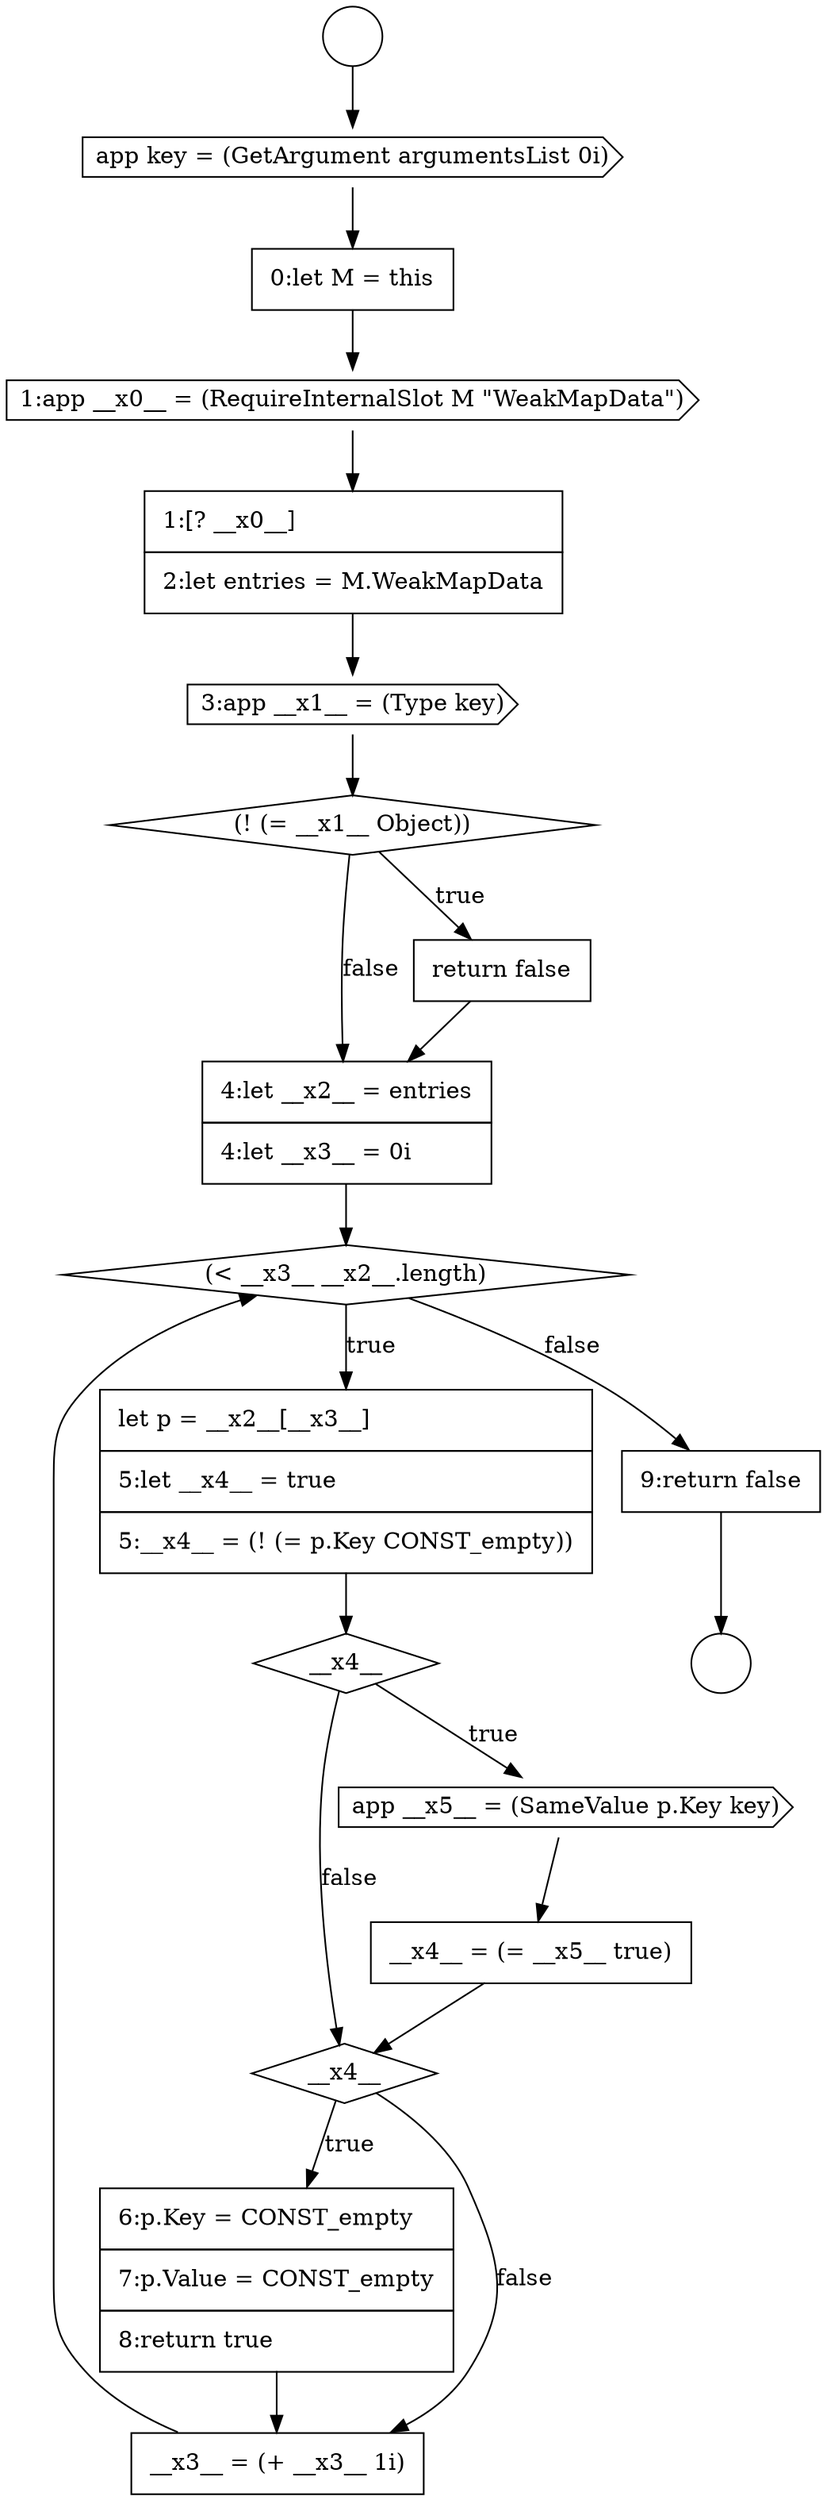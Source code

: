 digraph {
  node17226 [shape=none, margin=0, label=<<font color="black">
    <table border="0" cellborder="1" cellspacing="0" cellpadding="10">
      <tr><td align="left">0:let M = this</td></tr>
    </table>
  </font>> color="black" fillcolor="white" style=filled]
  node17234 [shape=none, margin=0, label=<<font color="black">
    <table border="0" cellborder="1" cellspacing="0" cellpadding="10">
      <tr><td align="left">let p = __x2__[__x3__]</td></tr>
      <tr><td align="left">5:let __x4__ = true</td></tr>
      <tr><td align="left">5:__x4__ = (! (= p.Key CONST_empty))</td></tr>
    </table>
  </font>> color="black" fillcolor="white" style=filled]
  node17238 [shape=diamond, label=<<font color="black">__x4__</font>> color="black" fillcolor="white" style=filled]
  node17239 [shape=none, margin=0, label=<<font color="black">
    <table border="0" cellborder="1" cellspacing="0" cellpadding="10">
      <tr><td align="left">6:p.Key = CONST_empty</td></tr>
      <tr><td align="left">7:p.Value = CONST_empty</td></tr>
      <tr><td align="left">8:return true</td></tr>
    </table>
  </font>> color="black" fillcolor="white" style=filled]
  node17235 [shape=diamond, label=<<font color="black">__x4__</font>> color="black" fillcolor="white" style=filled]
  node17236 [shape=cds, label=<<font color="black">app __x5__ = (SameValue p.Key key)</font>> color="black" fillcolor="white" style=filled]
  node17223 [shape=circle label=" " color="black" fillcolor="white" style=filled]
  node17240 [shape=none, margin=0, label=<<font color="black">
    <table border="0" cellborder="1" cellspacing="0" cellpadding="10">
      <tr><td align="left">__x3__ = (+ __x3__ 1i)</td></tr>
    </table>
  </font>> color="black" fillcolor="white" style=filled]
  node17237 [shape=none, margin=0, label=<<font color="black">
    <table border="0" cellborder="1" cellspacing="0" cellpadding="10">
      <tr><td align="left">__x4__ = (= __x5__ true)</td></tr>
    </table>
  </font>> color="black" fillcolor="white" style=filled]
  node17233 [shape=diamond, label=<<font color="black">(&lt; __x3__ __x2__.length)</font>> color="black" fillcolor="white" style=filled]
  node17224 [shape=circle label=" " color="black" fillcolor="white" style=filled]
  node17225 [shape=cds, label=<<font color="black">app key = (GetArgument argumentsList 0i)</font>> color="black" fillcolor="white" style=filled]
  node17232 [shape=none, margin=0, label=<<font color="black">
    <table border="0" cellborder="1" cellspacing="0" cellpadding="10">
      <tr><td align="left">4:let __x2__ = entries</td></tr>
      <tr><td align="left">4:let __x3__ = 0i</td></tr>
    </table>
  </font>> color="black" fillcolor="white" style=filled]
  node17229 [shape=cds, label=<<font color="black">3:app __x1__ = (Type key)</font>> color="black" fillcolor="white" style=filled]
  node17228 [shape=none, margin=0, label=<<font color="black">
    <table border="0" cellborder="1" cellspacing="0" cellpadding="10">
      <tr><td align="left">1:[? __x0__]</td></tr>
      <tr><td align="left">2:let entries = M.WeakMapData</td></tr>
    </table>
  </font>> color="black" fillcolor="white" style=filled]
  node17231 [shape=none, margin=0, label=<<font color="black">
    <table border="0" cellborder="1" cellspacing="0" cellpadding="10">
      <tr><td align="left">return false</td></tr>
    </table>
  </font>> color="black" fillcolor="white" style=filled]
  node17241 [shape=none, margin=0, label=<<font color="black">
    <table border="0" cellborder="1" cellspacing="0" cellpadding="10">
      <tr><td align="left">9:return false</td></tr>
    </table>
  </font>> color="black" fillcolor="white" style=filled]
  node17227 [shape=cds, label=<<font color="black">1:app __x0__ = (RequireInternalSlot M &quot;WeakMapData&quot;)</font>> color="black" fillcolor="white" style=filled]
  node17230 [shape=diamond, label=<<font color="black">(! (= __x1__ Object))</font>> color="black" fillcolor="white" style=filled]
  node17225 -> node17226 [ color="black"]
  node17236 -> node17237 [ color="black"]
  node17223 -> node17225 [ color="black"]
  node17227 -> node17228 [ color="black"]
  node17226 -> node17227 [ color="black"]
  node17235 -> node17236 [label=<<font color="black">true</font>> color="black"]
  node17235 -> node17238 [label=<<font color="black">false</font>> color="black"]
  node17231 -> node17232 [ color="black"]
  node17237 -> node17238 [ color="black"]
  node17228 -> node17229 [ color="black"]
  node17233 -> node17234 [label=<<font color="black">true</font>> color="black"]
  node17233 -> node17241 [label=<<font color="black">false</font>> color="black"]
  node17230 -> node17231 [label=<<font color="black">true</font>> color="black"]
  node17230 -> node17232 [label=<<font color="black">false</font>> color="black"]
  node17240 -> node17233 [ color="black"]
  node17229 -> node17230 [ color="black"]
  node17232 -> node17233 [ color="black"]
  node17238 -> node17239 [label=<<font color="black">true</font>> color="black"]
  node17238 -> node17240 [label=<<font color="black">false</font>> color="black"]
  node17234 -> node17235 [ color="black"]
  node17241 -> node17224 [ color="black"]
  node17239 -> node17240 [ color="black"]
}

